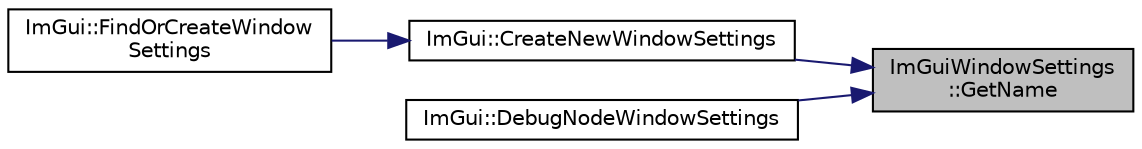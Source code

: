 digraph "ImGuiWindowSettings::GetName"
{
 // LATEX_PDF_SIZE
  edge [fontname="Helvetica",fontsize="10",labelfontname="Helvetica",labelfontsize="10"];
  node [fontname="Helvetica",fontsize="10",shape=record];
  rankdir="RL";
  Node1 [label="ImGuiWindowSettings\l::GetName",height=0.2,width=0.4,color="black", fillcolor="grey75", style="filled", fontcolor="black",tooltip=" "];
  Node1 -> Node2 [dir="back",color="midnightblue",fontsize="10",style="solid"];
  Node2 [label="ImGui::CreateNewWindowSettings",height=0.2,width=0.4,color="black", fillcolor="white", style="filled",URL="$namespace_im_gui.html#a2f325a08e833855b408f70a96d5fa064",tooltip=" "];
  Node2 -> Node3 [dir="back",color="midnightblue",fontsize="10",style="solid"];
  Node3 [label="ImGui::FindOrCreateWindow\lSettings",height=0.2,width=0.4,color="black", fillcolor="white", style="filled",URL="$namespace_im_gui.html#ac2b283d79ae40a2ff00247898b8cc33b",tooltip=" "];
  Node1 -> Node4 [dir="back",color="midnightblue",fontsize="10",style="solid"];
  Node4 [label="ImGui::DebugNodeWindowSettings",height=0.2,width=0.4,color="black", fillcolor="white", style="filled",URL="$namespace_im_gui.html#ad843ddd00b2e6f8182c2bac52bcd9bdc",tooltip=" "];
}
